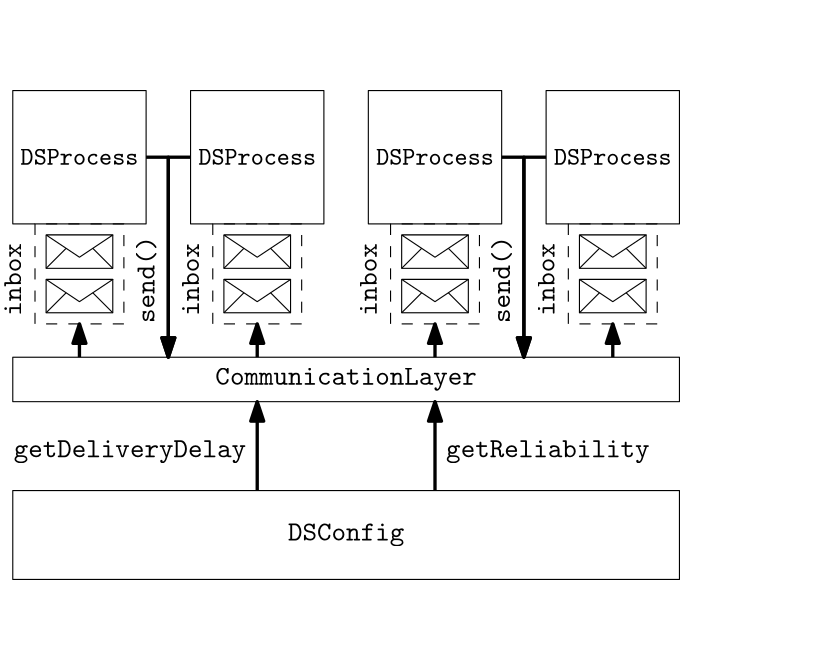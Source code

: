 <?xml version="1.0"?>
<!DOCTYPE ipe SYSTEM "ipe.dtd">
<ipe version="70206" creator="Ipe 7.2.7">
<info created="D:20180417234643" modified="D:20180418004310"/>
<ipestyle name="basic">
<symbol name="arrow/arc(spx)">
<path stroke="sym-stroke" fill="sym-stroke" pen="sym-pen">
0 0 m
-1 0.333 l
-1 -0.333 l
h
</path>
</symbol>
<symbol name="arrow/farc(spx)">
<path stroke="sym-stroke" fill="white" pen="sym-pen">
0 0 m
-1 0.333 l
-1 -0.333 l
h
</path>
</symbol>
<symbol name="arrow/ptarc(spx)">
<path stroke="sym-stroke" fill="sym-stroke" pen="sym-pen">
0 0 m
-1 0.333 l
-0.8 0 l
-1 -0.333 l
h
</path>
</symbol>
<symbol name="arrow/fptarc(spx)">
<path stroke="sym-stroke" fill="white" pen="sym-pen">
0 0 m
-1 0.333 l
-0.8 0 l
-1 -0.333 l
h
</path>
</symbol>
<symbol name="mark/circle(sx)" transformations="translations">
<path fill="sym-stroke">
0.6 0 0 0.6 0 0 e
0.4 0 0 0.4 0 0 e
</path>
</symbol>
<symbol name="mark/disk(sx)" transformations="translations">
<path fill="sym-stroke">
0.6 0 0 0.6 0 0 e
</path>
</symbol>
<symbol name="mark/fdisk(sfx)" transformations="translations">
<group>
<path fill="sym-fill">
0.5 0 0 0.5 0 0 e
</path>
<path fill="sym-stroke" fillrule="eofill">
0.6 0 0 0.6 0 0 e
0.4 0 0 0.4 0 0 e
</path>
</group>
</symbol>
<symbol name="mark/box(sx)" transformations="translations">
<path fill="sym-stroke" fillrule="eofill">
-0.6 -0.6 m
0.6 -0.6 l
0.6 0.6 l
-0.6 0.6 l
h
-0.4 -0.4 m
0.4 -0.4 l
0.4 0.4 l
-0.4 0.4 l
h
</path>
</symbol>
<symbol name="mark/square(sx)" transformations="translations">
<path fill="sym-stroke">
-0.6 -0.6 m
0.6 -0.6 l
0.6 0.6 l
-0.6 0.6 l
h
</path>
</symbol>
<symbol name="mark/fsquare(sfx)" transformations="translations">
<group>
<path fill="sym-fill">
-0.5 -0.5 m
0.5 -0.5 l
0.5 0.5 l
-0.5 0.5 l
h
</path>
<path fill="sym-stroke" fillrule="eofill">
-0.6 -0.6 m
0.6 -0.6 l
0.6 0.6 l
-0.6 0.6 l
h
-0.4 -0.4 m
0.4 -0.4 l
0.4 0.4 l
-0.4 0.4 l
h
</path>
</group>
</symbol>
<symbol name="mark/cross(sx)" transformations="translations">
<group>
<path fill="sym-stroke">
-0.43 -0.57 m
0.57 0.43 l
0.43 0.57 l
-0.57 -0.43 l
h
</path>
<path fill="sym-stroke">
-0.43 0.57 m
0.57 -0.43 l
0.43 -0.57 l
-0.57 0.43 l
h
</path>
</group>
</symbol>
<symbol name="arrow/fnormal(spx)">
<path stroke="sym-stroke" fill="white" pen="sym-pen">
0 0 m
-1 0.333 l
-1 -0.333 l
h
</path>
</symbol>
<symbol name="arrow/pointed(spx)">
<path stroke="sym-stroke" fill="sym-stroke" pen="sym-pen">
0 0 m
-1 0.333 l
-0.8 0 l
-1 -0.333 l
h
</path>
</symbol>
<symbol name="arrow/fpointed(spx)">
<path stroke="sym-stroke" fill="white" pen="sym-pen">
0 0 m
-1 0.333 l
-0.8 0 l
-1 -0.333 l
h
</path>
</symbol>
<symbol name="arrow/linear(spx)">
<path stroke="sym-stroke" pen="sym-pen">
-1 0.333 m
0 0 l
-1 -0.333 l
</path>
</symbol>
<symbol name="arrow/fdouble(spx)">
<path stroke="sym-stroke" fill="white" pen="sym-pen">
0 0 m
-1 0.333 l
-1 -0.333 l
h
-1 0 m
-2 0.333 l
-2 -0.333 l
h
</path>
</symbol>
<symbol name="arrow/double(spx)">
<path stroke="sym-stroke" fill="sym-stroke" pen="sym-pen">
0 0 m
-1 0.333 l
-1 -0.333 l
h
-1 0 m
-2 0.333 l
-2 -0.333 l
h
</path>
</symbol>
<pen name="heavier" value="0.8"/>
<pen name="fat" value="1.2"/>
<pen name="ultrafat" value="2"/>
<symbolsize name="large" value="5"/>
<symbolsize name="small" value="2"/>
<symbolsize name="tiny" value="1.1"/>
<arrowsize name="large" value="10"/>
<arrowsize name="small" value="5"/>
<arrowsize name="tiny" value="3"/>
<color name="red" value="1 0 0"/>
<color name="green" value="0 1 0"/>
<color name="blue" value="0 0 1"/>
<color name="yellow" value="1 1 0"/>
<color name="orange" value="1 0.647 0"/>
<color name="gold" value="1 0.843 0"/>
<color name="purple" value="0.627 0.125 0.941"/>
<color name="gray" value="0.745"/>
<color name="brown" value="0.647 0.165 0.165"/>
<color name="navy" value="0 0 0.502"/>
<color name="pink" value="1 0.753 0.796"/>
<color name="seagreen" value="0.18 0.545 0.341"/>
<color name="turquoise" value="0.251 0.878 0.816"/>
<color name="violet" value="0.933 0.51 0.933"/>
<color name="darkblue" value="0 0 0.545"/>
<color name="darkcyan" value="0 0.545 0.545"/>
<color name="darkgray" value="0.663"/>
<color name="darkgreen" value="0 0.392 0"/>
<color name="darkmagenta" value="0.545 0 0.545"/>
<color name="darkorange" value="1 0.549 0"/>
<color name="darkred" value="0.545 0 0"/>
<color name="lightblue" value="0.678 0.847 0.902"/>
<color name="lightcyan" value="0.878 1 1"/>
<color name="lightgray" value="0.827"/>
<color name="lightgreen" value="0.565 0.933 0.565"/>
<color name="lightyellow" value="1 1 0.878"/>
<dashstyle name="dashed" value="[4] 0"/>
<dashstyle name="dotted" value="[1 3] 0"/>
<dashstyle name="dash dotted" value="[4 2 1 2] 0"/>
<dashstyle name="dash dot dotted" value="[4 2 1 2 1 2] 0"/>
<textsize name="large" value="\large"/>
<textsize name="Large" value="\Large"/>
<textsize name="LARGE" value="\LARGE"/>
<textsize name="huge" value="\huge"/>
<textsize name="Huge" value="\Huge"/>
<textsize name="small" value="\small"/>
<textsize name="footnote" value="\footnotesize"/>
<textsize name="tiny" value="\tiny"/>
<textstyle name="center" begin="\begin{center}" end="\end{center}"/>
<textstyle name="itemize" begin="\begin{itemize}" end="\end{itemize}"/>
<textstyle name="item" begin="\begin{itemize}\item{}" end="\end{itemize}"/>
<gridsize name="4 pts" value="4"/>
<gridsize name="8 pts (~3 mm)" value="8"/>
<gridsize name="16 pts (~6 mm)" value="16"/>
<gridsize name="32 pts (~12 mm)" value="32"/>
<gridsize name="10 pts (~3.5 mm)" value="10"/>
<gridsize name="20 pts (~7 mm)" value="20"/>
<gridsize name="14 pts (~5 mm)" value="14"/>
<gridsize name="28 pts (~10 mm)" value="28"/>
<gridsize name="56 pts (~20 mm)" value="56"/>
<anglesize name="90 deg" value="90"/>
<anglesize name="60 deg" value="60"/>
<anglesize name="45 deg" value="45"/>
<anglesize name="30 deg" value="30"/>
<anglesize name="22.5 deg" value="22.5"/>
<opacity name="10%" value="0.1"/>
<opacity name="30%" value="0.3"/>
<opacity name="50%" value="0.5"/>
<opacity name="75%" value="0.75"/>
<tiling name="falling" angle="-60" step="4" width="1"/>
<tiling name="rising" angle="30" step="4" width="1"/>
</ipestyle>
<page>
<layer name="alpha"/>
<view layers="alpha" active="alpha"/>
<text layer="alpha" matrix="1 0 0 1 96 80" transformations="translations" pos="168 696" stroke="black" type="label" width="42.366" height="5.479" depth="0" halign="center" valign="center" size="small">\texttt{DSProcess}</text>
<path stroke="black">
48 704 m
48 688 l
288 688 l
288 704 l
h
</path>
<text transformations="translations" pos="168 696" stroke="black" type="label" width="94.146" height="6.092" depth="2.21" halign="center" valign="center">\texttt{CommunicationLayer}</text>
<path stroke="black">
48 800 m
48 752 l
96 752 l
96 800 l
h
</path>
<path stroke="black">
288 752 m
288 800 l
240 800 l
240 752 l
h
</path>
<path stroke="black">
160 752 m
160 800 l
112 800 l
112 752 l
h
</path>
<path stroke="black">
176 800 m
176 752 l
224 752 l
224 800 l
h
</path>
<text matrix="1 0 0 1 -96 80" transformations="translations" pos="168 696" stroke="black" type="label" width="42.366" height="5.479" depth="0" halign="center" valign="center" size="small">\texttt{DSProcess}</text>
<path matrix="1 0 0 1 -4 0" stroke="black">
64 748 m
64 736 l
88 736 l
88 748 l
h
</path>
<path stroke="black">
60 736 m
68 744 l
76 744 l
84 736 l
</path>
<path stroke="black" fill="white">
60 748 m
72 740 l
84 748 l
60 748 l
</path>
<path matrix="1 0 0 1 -4 -16" stroke="black">
64 748 m
64 736 l
88 736 l
88 748 l
h
</path>
<path matrix="1 0 0 1 0 -16" stroke="black">
60 736 m
68 744 l
76 744 l
84 736 l
</path>
<path matrix="1 0 0 1 0 -16" stroke="black" fill="white">
60 748 m
72 740 l
84 748 l
60 748 l
</path>
<path matrix="1 0 0 1 60 0" stroke="black">
64 748 m
64 736 l
88 736 l
88 748 l
h
</path>
<path matrix="1 0 0 1 64 0" stroke="black">
60 736 m
68 744 l
76 744 l
84 736 l
</path>
<path matrix="1 0 0 1 64 0" stroke="black" fill="white">
60 748 m
72 740 l
84 748 l
60 748 l
</path>
<path matrix="1 0 0 1 60 -16" stroke="black">
64 748 m
64 736 l
88 736 l
88 748 l
h
</path>
<path matrix="1 0 0 1 64 -16" stroke="black">
60 736 m
68 744 l
76 744 l
84 736 l
</path>
<path matrix="1 0 0 1 64 -16" stroke="black" fill="white">
60 748 m
72 740 l
84 748 l
60 748 l
</path>
<path matrix="1 0 0 1 124 0" stroke="black">
64 748 m
64 736 l
88 736 l
88 748 l
h
</path>
<path matrix="1 0 0 1 128 0" stroke="black">
60 736 m
68 744 l
76 744 l
84 736 l
</path>
<path matrix="1 0 0 1 128 0" stroke="black" fill="white">
60 748 m
72 740 l
84 748 l
60 748 l
</path>
<path matrix="1 0 0 1 124 -16" stroke="black">
64 748 m
64 736 l
88 736 l
88 748 l
h
</path>
<path matrix="1 0 0 1 128 -16" stroke="black">
60 736 m
68 744 l
76 744 l
84 736 l
</path>
<path matrix="1 0 0 1 128 -16" stroke="black" fill="white">
60 748 m
72 740 l
84 748 l
60 748 l
</path>
<path matrix="1 0 0 1 188 0" stroke="black">
64 748 m
64 736 l
88 736 l
88 748 l
h
</path>
<path matrix="1 0 0 1 192 0" stroke="black">
60 736 m
68 744 l
76 744 l
84 736 l
</path>
<path matrix="1 0 0 1 192 0" stroke="black" fill="white">
60 748 m
72 740 l
84 748 l
60 748 l
</path>
<path matrix="1 0 0 1 188 -16" stroke="black">
64 748 m
64 736 l
88 736 l
88 748 l
h
</path>
<path matrix="1 0 0 1 192 -16" stroke="black">
60 736 m
68 744 l
76 744 l
84 736 l
</path>
<path matrix="1 0 0 1 192 -16" stroke="black" fill="white">
60 748 m
72 740 l
84 748 l
60 748 l
</path>
<path stroke="black" pen="fat" arrow="normal/normal">
72 704 m
72 716 l
</path>
<path stroke="black" pen="fat" arrow="normal/normal">
136 704 m
136 716 l
</path>
<path stroke="black" pen="fat" arrow="normal/normal">
200 704 m
200 716 l
</path>
<path stroke="black" pen="fat" arrow="normal/normal">
264 704 m
264 716 l
</path>
<path stroke="black" dash="dashed">
56 752 m
56 716 l
88 716 l
88 752 l
h
</path>
<text matrix="0 1 -1 0 744 564" pos="168 696" stroke="black" type="label" width="26.152" height="6.088" depth="0" halign="center" valign="center">\texttt{inbox}</text>
<path matrix="1 0 0 1 64 0" stroke="black" dash="dashed">
56 752 m
56 716 l
88 716 l
88 752 l
h
</path>
<text matrix="0 1 -1 0 808 564" pos="168 696" stroke="black" type="label" width="26.152" height="6.088" depth="0" halign="center" valign="center">\texttt{inbox}</text>
<path matrix="1 0 0 1 128 0" stroke="black" dash="dashed">
56 752 m
56 716 l
88 716 l
88 752 l
h
</path>
<text matrix="0 1 -1 0 872 564" pos="168 696" stroke="black" type="label" width="26.152" height="6.088" depth="0" halign="center" valign="center">\texttt{inbox}</text>
<path matrix="1 0 0 1 192 0" stroke="black" dash="dashed">
56 752 m
56 716 l
88 716 l
88 752 l
h
</path>
<text matrix="0 1 -1 0 936 564" pos="168 696" stroke="black" type="label" width="26.152" height="6.088" depth="0" halign="center" valign="center">\texttt{inbox}</text>
<text matrix="0 1 -1 0 792 564" pos="168 696" stroke="black" type="label" width="31.382" height="6.919" depth="0.83" halign="center" valign="center">\texttt{send()}</text>
<path stroke="black" pen="fat" arrow="normal/normal">
96 776 m
104 776 l
104 704 l
</path>
<path stroke="black" pen="fat" arrow="normal/normal">
112 776 m
104 776 l
104 704 l
</path>
<text matrix="0 1 -1 0 920 564" pos="168 696" stroke="black" type="label" width="31.382" height="6.919" depth="0.83" halign="center" valign="center">\texttt{send()}</text>
<path matrix="1 0 0 1 128 0" stroke="black" pen="fat" arrow="normal/normal">
96 776 m
104 776 l
104 704 l
</path>
<path matrix="1 0 0 1 128 0" stroke="black" pen="fat" arrow="normal/normal">
112 776 m
104 776 l
104 704 l
</path>
<path stroke="black">
48 656 m
48 624 l
288 624 l
288 656 l
h
</path>
<text matrix="1 0 0 1 0 -56" transformations="translations" pos="168 696" stroke="black" type="label" width="41.843" height="6.092" depth="2.21" halign="center" valign="center">\texttt{DSConfig}</text>
<path matrix="1 0 0 1 24 0" stroke="black" pen="fat" arrow="normal/normal">
112 656 m
112 688 l
</path>
<text matrix="1 0 0 1 28 -4" pos="104 672" stroke="black" type="label" width="83.685" height="6.092" depth="2.21" halign="right" valign="baseline">\tt getDeliveryDelay</text>
<path stroke="black" pen="fat" arrow="normal/normal">
200 656 m
200 688 l
</path>
<text pos="204 668" stroke="black" type="label" width="73.225" height="6.092" depth="2.21" valign="baseline">\tt getReliability</text>
<path stroke="white" pen="fat">
44 832 m
44 600 l
340 600 l
340 832 l
h
</path>
<text matrix="1 0 0 1 -32 80" transformations="translations" pos="168 696" stroke="black" type="label" width="42.366" height="5.479" depth="0" halign="center" valign="center" size="small">\texttt{DSProcess}</text>
<text matrix="1 0 0 1 32 80" transformations="translations" pos="168 696" stroke="black" type="label" width="42.366" height="5.479" depth="0" halign="center" valign="center" size="small">\texttt{DSProcess}</text>
</page>
</ipe>
